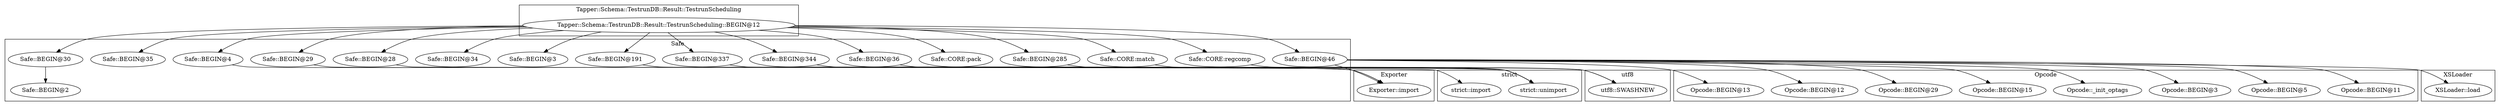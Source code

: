 digraph {
graph [overlap=false]
subgraph cluster_Tapper_Schema_TestrunDB_Result_TestrunScheduling {
	label="Tapper::Schema::TestrunDB::Result::TestrunScheduling";
	"Tapper::Schema::TestrunDB::Result::TestrunScheduling::BEGIN@12";
}
subgraph cluster_utf8 {
	label="utf8";
	"utf8::SWASHNEW";
}
subgraph cluster_Opcode {
	label="Opcode";
	"Opcode::BEGIN@15";
	"Opcode::BEGIN@29";
	"Opcode::BEGIN@12";
	"Opcode::BEGIN@13";
	"Opcode::BEGIN@11";
	"Opcode::BEGIN@5";
	"Opcode::BEGIN@3";
	"Opcode::_init_optags";
}
subgraph cluster_Exporter {
	label="Exporter";
	"Exporter::import";
}
subgraph cluster_XSLoader {
	label="XSLoader";
	"XSLoader::load";
}
subgraph cluster_Safe {
	label="Safe";
	"Safe::BEGIN@29";
	"Safe::BEGIN@28";
	"Safe::BEGIN@2";
	"Safe::CORE:match";
	"Safe::CORE:regcomp";
	"Safe::CORE:pack";
	"Safe::BEGIN@36";
	"Safe::BEGIN@344";
	"Safe::BEGIN@46";
	"Safe::BEGIN@30";
	"Safe::BEGIN@3";
	"Safe::BEGIN@34";
	"Safe::BEGIN@4";
	"Safe::BEGIN@337";
	"Safe::BEGIN@191";
	"Safe::BEGIN@35";
	"Safe::BEGIN@285";
}
subgraph cluster_strict {
	label="strict";
	"strict::import";
	"strict::unimport";
}
"Tapper::Schema::TestrunDB::Result::TestrunScheduling::BEGIN@12" -> "Safe::BEGIN@30";
"Safe::BEGIN@4" -> "Exporter::import";
"Safe::BEGIN@29" -> "Exporter::import";
"Safe::BEGIN@46" -> "Exporter::import";
"Tapper::Schema::TestrunDB::Result::TestrunScheduling::BEGIN@12" -> "Safe::BEGIN@3";
"Tapper::Schema::TestrunDB::Result::TestrunScheduling::BEGIN@12" -> "Safe::BEGIN@36";
"Safe::BEGIN@46" -> "Opcode::BEGIN@15";
"Safe::BEGIN@46" -> "Opcode::BEGIN@5";
"Tapper::Schema::TestrunDB::Result::TestrunScheduling::BEGIN@12" -> "Safe::BEGIN@34";
"Safe::BEGIN@285" -> "strict::unimport";
"Safe::BEGIN@36" -> "strict::unimport";
"Safe::BEGIN@344" -> "strict::unimport";
"Safe::BEGIN@337" -> "strict::unimport";
"Safe::BEGIN@191" -> "strict::unimport";
"Tapper::Schema::TestrunDB::Result::TestrunScheduling::BEGIN@12" -> "Safe::BEGIN@28";
"Tapper::Schema::TestrunDB::Result::TestrunScheduling::BEGIN@12" -> "Safe::BEGIN@4";
"Safe::BEGIN@46" -> "Opcode::BEGIN@11";
"Safe::BEGIN@46" -> "Opcode::BEGIN@3";
"Tapper::Schema::TestrunDB::Result::TestrunScheduling::BEGIN@12" -> "Safe::BEGIN@35";
"Tapper::Schema::TestrunDB::Result::TestrunScheduling::BEGIN@12" -> "Safe::CORE:regcomp";
"Tapper::Schema::TestrunDB::Result::TestrunScheduling::BEGIN@12" -> "Safe::CORE:pack";
"Tapper::Schema::TestrunDB::Result::TestrunScheduling::BEGIN@12" -> "Safe::BEGIN@337";
"Safe::BEGIN@28" -> "strict::import";
"Safe::BEGIN@46" -> "Opcode::BEGIN@13";
"Tapper::Schema::TestrunDB::Result::TestrunScheduling::BEGIN@12" -> "Safe::BEGIN@29";
"Tapper::Schema::TestrunDB::Result::TestrunScheduling::BEGIN@12" -> "Safe::BEGIN@285";
"Safe::BEGIN@30" -> "Safe::BEGIN@2";
"Tapper::Schema::TestrunDB::Result::TestrunScheduling::BEGIN@12" -> "Safe::CORE:match";
"Safe::BEGIN@46" -> "XSLoader::load";
"Safe::BEGIN@46" -> "Opcode::BEGIN@29";
"Tapper::Schema::TestrunDB::Result::TestrunScheduling::BEGIN@12" -> "Safe::BEGIN@344";
"Safe::CORE:match" -> "utf8::SWASHNEW";
"Safe::CORE:regcomp" -> "utf8::SWASHNEW";
"Tapper::Schema::TestrunDB::Result::TestrunScheduling::BEGIN@12" -> "Safe::BEGIN@46";
"Safe::BEGIN@46" -> "Opcode::BEGIN@12";
"Tapper::Schema::TestrunDB::Result::TestrunScheduling::BEGIN@12" -> "Safe::BEGIN@191";
"Safe::BEGIN@46" -> "Opcode::_init_optags";
}
